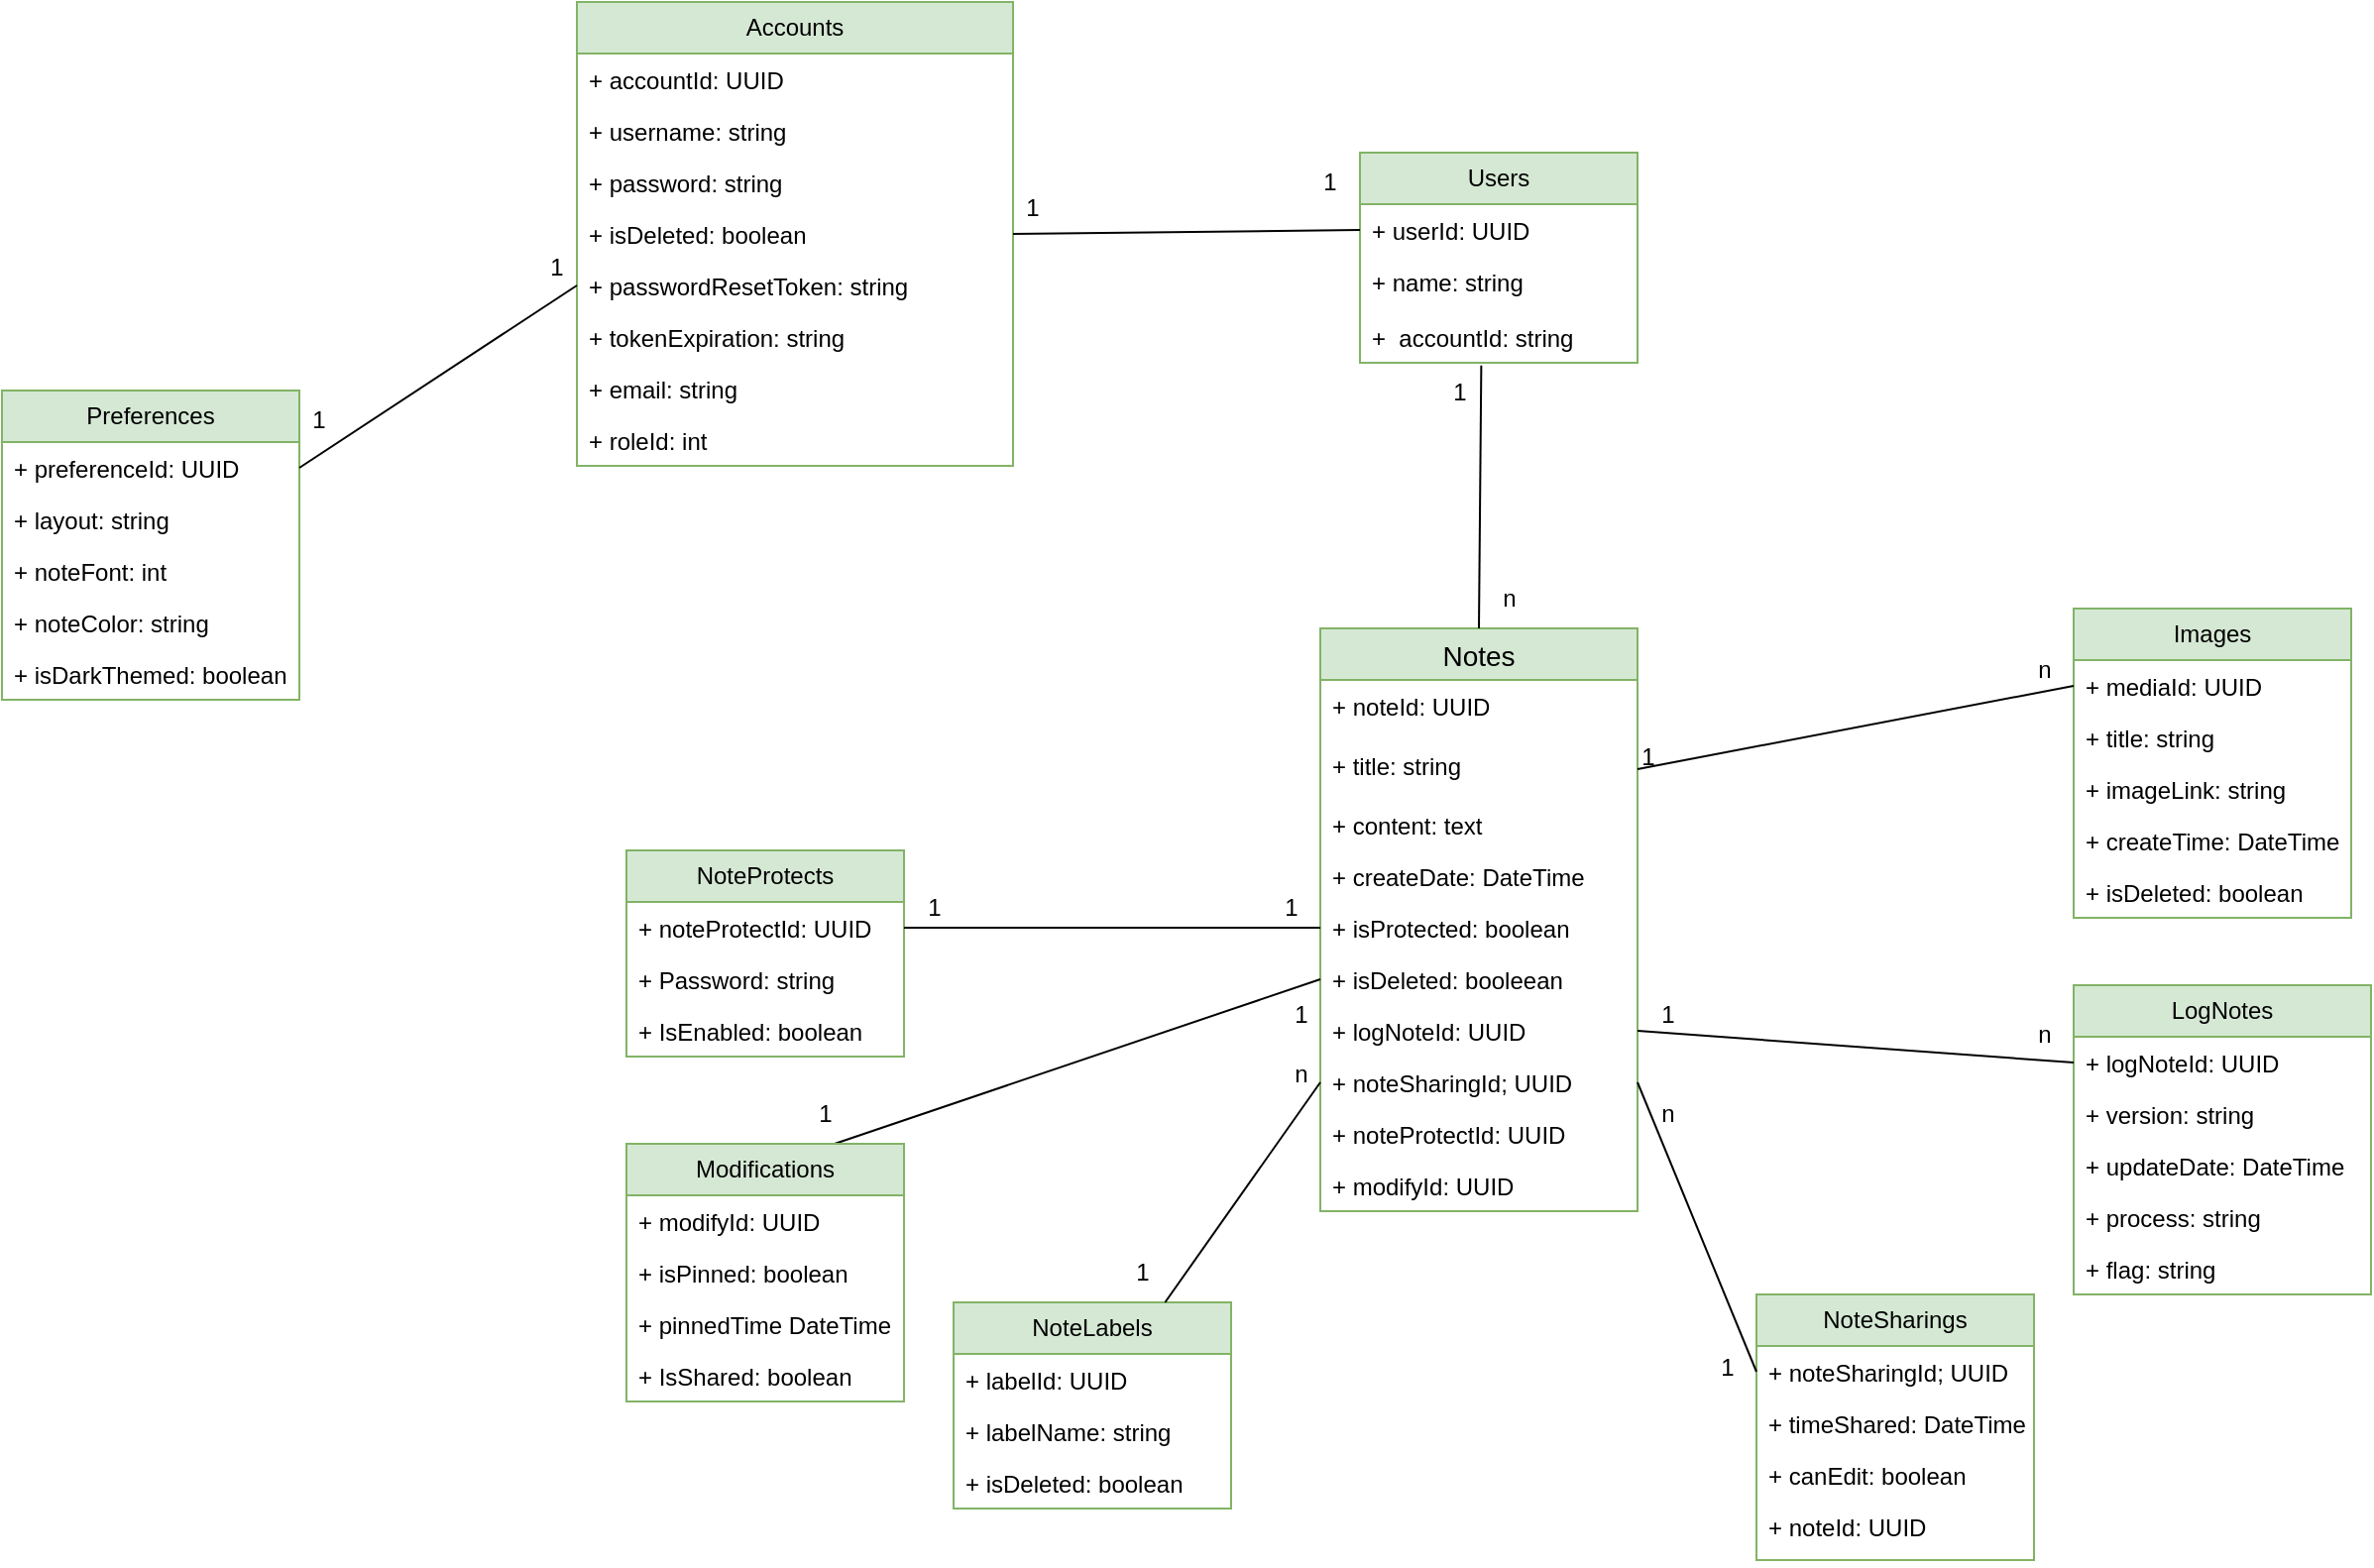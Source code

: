 <mxfile version="24.2.5" type="device">
  <diagram name="Page-1" id="MSRwAkBKYeh00GhKI8-4">
    <mxGraphModel dx="1782" dy="548" grid="1" gridSize="10" guides="1" tooltips="1" connect="1" arrows="1" fold="1" page="1" pageScale="1" pageWidth="850" pageHeight="1100" math="0" shadow="0">
      <root>
        <mxCell id="0" />
        <mxCell id="1" parent="0" />
        <mxCell id="MeURJkYnU37bW4RMHtk5-14" value="Users" style="swimlane;fontStyle=0;childLayout=stackLayout;horizontal=1;startSize=26;fillColor=#d5e8d4;horizontalStack=0;resizeParent=1;resizeParentMax=0;resizeLast=0;collapsible=1;marginBottom=0;whiteSpace=wrap;html=1;strokeColor=#82b366;" parent="1" vertex="1">
          <mxGeometry x="425" y="610" width="140" height="106" as="geometry" />
        </mxCell>
        <mxCell id="MeURJkYnU37bW4RMHtk5-15" value="+ userId:&amp;nbsp;UUID" style="text;strokeColor=none;fillColor=none;align=left;verticalAlign=top;spacingLeft=4;spacingRight=4;overflow=hidden;rotatable=0;points=[[0,0.5],[1,0.5]];portConstraint=eastwest;whiteSpace=wrap;html=1;" parent="MeURJkYnU37bW4RMHtk5-14" vertex="1">
          <mxGeometry y="26" width="140" height="26" as="geometry" />
        </mxCell>
        <mxCell id="MeURJkYnU37bW4RMHtk5-16" value="+ name: string" style="text;strokeColor=none;fillColor=none;align=left;verticalAlign=top;spacingLeft=4;spacingRight=4;overflow=hidden;rotatable=0;points=[[0,0.5],[1,0.5]];portConstraint=eastwest;whiteSpace=wrap;html=1;" parent="MeURJkYnU37bW4RMHtk5-14" vertex="1">
          <mxGeometry y="52" width="140" height="28" as="geometry" />
        </mxCell>
        <mxCell id="MeURJkYnU37bW4RMHtk5-18" value="+&amp;nbsp; accountId: string" style="text;strokeColor=none;fillColor=none;align=left;verticalAlign=top;spacingLeft=4;spacingRight=4;overflow=hidden;rotatable=0;points=[[0,0.5],[1,0.5]];portConstraint=eastwest;whiteSpace=wrap;html=1;" parent="MeURJkYnU37bW4RMHtk5-14" vertex="1">
          <mxGeometry y="80" width="140" height="26" as="geometry" />
        </mxCell>
        <mxCell id="MeURJkYnU37bW4RMHtk5-23" value="&lt;div&gt;&lt;span style=&quot;background-color: initial;&quot;&gt;Accounts&lt;/span&gt;&lt;/div&gt;" style="swimlane;fontStyle=0;childLayout=stackLayout;horizontal=1;startSize=26;fillColor=#d5e8d4;horizontalStack=0;resizeParent=1;resizeParentMax=0;resizeLast=0;collapsible=1;marginBottom=0;whiteSpace=wrap;html=1;strokeColor=#82b366;" parent="1" vertex="1">
          <mxGeometry x="30" y="534" width="220" height="234" as="geometry" />
        </mxCell>
        <mxCell id="MeURJkYnU37bW4RMHtk5-24" value="+ accountId:&amp;nbsp;UUID&amp;nbsp;" style="text;strokeColor=none;fillColor=none;align=left;verticalAlign=top;spacingLeft=4;spacingRight=4;overflow=hidden;rotatable=0;points=[[0,0.5],[1,0.5]];portConstraint=eastwest;whiteSpace=wrap;html=1;" parent="MeURJkYnU37bW4RMHtk5-23" vertex="1">
          <mxGeometry y="26" width="220" height="26" as="geometry" />
        </mxCell>
        <mxCell id="MeURJkYnU37bW4RMHtk5-25" value="+ username: string" style="text;strokeColor=none;fillColor=none;align=left;verticalAlign=top;spacingLeft=4;spacingRight=4;overflow=hidden;rotatable=0;points=[[0,0.5],[1,0.5]];portConstraint=eastwest;whiteSpace=wrap;html=1;" parent="MeURJkYnU37bW4RMHtk5-23" vertex="1">
          <mxGeometry y="52" width="220" height="26" as="geometry" />
        </mxCell>
        <mxCell id="MeURJkYnU37bW4RMHtk5-26" value="+ password: string" style="text;strokeColor=none;fillColor=none;align=left;verticalAlign=top;spacingLeft=4;spacingRight=4;overflow=hidden;rotatable=0;points=[[0,0.5],[1,0.5]];portConstraint=eastwest;whiteSpace=wrap;html=1;" parent="MeURJkYnU37bW4RMHtk5-23" vertex="1">
          <mxGeometry y="78" width="220" height="26" as="geometry" />
        </mxCell>
        <mxCell id="MeURJkYnU37bW4RMHtk5-27" value="+ isDeleted: boolean" style="text;strokeColor=none;fillColor=none;align=left;verticalAlign=top;spacingLeft=4;spacingRight=4;overflow=hidden;rotatable=0;points=[[0,0.5],[1,0.5]];portConstraint=eastwest;whiteSpace=wrap;html=1;" parent="MeURJkYnU37bW4RMHtk5-23" vertex="1">
          <mxGeometry y="104" width="220" height="26" as="geometry" />
        </mxCell>
        <mxCell id="MeURJkYnU37bW4RMHtk5-28" value="+ passwordResetToken: string" style="text;strokeColor=none;fillColor=none;align=left;verticalAlign=top;spacingLeft=4;spacingRight=4;overflow=hidden;rotatable=0;points=[[0,0.5],[1,0.5]];portConstraint=eastwest;whiteSpace=wrap;html=1;" parent="MeURJkYnU37bW4RMHtk5-23" vertex="1">
          <mxGeometry y="130" width="220" height="26" as="geometry" />
        </mxCell>
        <mxCell id="MeURJkYnU37bW4RMHtk5-29" value="+ tokenExpiration: string" style="text;strokeColor=none;fillColor=none;align=left;verticalAlign=top;spacingLeft=4;spacingRight=4;overflow=hidden;rotatable=0;points=[[0,0.5],[1,0.5]];portConstraint=eastwest;whiteSpace=wrap;html=1;" parent="MeURJkYnU37bW4RMHtk5-23" vertex="1">
          <mxGeometry y="156" width="220" height="26" as="geometry" />
        </mxCell>
        <mxCell id="MeURJkYnU37bW4RMHtk5-137" value="+ email: string" style="text;strokeColor=none;fillColor=none;align=left;verticalAlign=top;spacingLeft=4;spacingRight=4;overflow=hidden;rotatable=0;points=[[0,0.5],[1,0.5]];portConstraint=eastwest;whiteSpace=wrap;html=1;" parent="MeURJkYnU37bW4RMHtk5-23" vertex="1">
          <mxGeometry y="182" width="220" height="26" as="geometry" />
        </mxCell>
        <mxCell id="MeURJkYnU37bW4RMHtk5-30" value="+ roleId: int" style="text;strokeColor=none;fillColor=none;align=left;verticalAlign=top;spacingLeft=4;spacingRight=4;overflow=hidden;rotatable=0;points=[[0,0.5],[1,0.5]];portConstraint=eastwest;whiteSpace=wrap;html=1;" parent="MeURJkYnU37bW4RMHtk5-23" vertex="1">
          <mxGeometry y="208" width="220" height="26" as="geometry" />
        </mxCell>
        <mxCell id="MeURJkYnU37bW4RMHtk5-35" style="rounded=0;orthogonalLoop=1;jettySize=auto;html=1;exitX=0;exitY=0.5;exitDx=0;exitDy=0;entryX=1;entryY=0.5;entryDx=0;entryDy=0;endArrow=none;endFill=0;" parent="1" source="MeURJkYnU37bW4RMHtk5-15" target="MeURJkYnU37bW4RMHtk5-27" edge="1">
          <mxGeometry relative="1" as="geometry" />
        </mxCell>
        <mxCell id="MeURJkYnU37bW4RMHtk5-38" value="1" style="text;html=1;align=center;verticalAlign=middle;whiteSpace=wrap;rounded=0;" parent="1" vertex="1">
          <mxGeometry x="230" y="623" width="60" height="30" as="geometry" />
        </mxCell>
        <mxCell id="MeURJkYnU37bW4RMHtk5-39" value="1" style="text;html=1;align=center;verticalAlign=middle;whiteSpace=wrap;rounded=0;" parent="1" vertex="1">
          <mxGeometry x="380" y="610" width="60" height="30" as="geometry" />
        </mxCell>
        <mxCell id="MeURJkYnU37bW4RMHtk5-41" value="Notes" style="swimlane;fontStyle=0;childLayout=stackLayout;horizontal=1;startSize=26;horizontalStack=0;resizeParent=1;resizeParentMax=0;resizeLast=0;collapsible=1;marginBottom=0;align=center;fontSize=14;fillColor=#d5e8d4;strokeColor=#82b366;" parent="1" vertex="1">
          <mxGeometry x="405" y="850" width="160" height="294" as="geometry" />
        </mxCell>
        <mxCell id="MeURJkYnU37bW4RMHtk5-42" value="+ noteId: UUID&amp;nbsp;" style="text;strokeColor=none;fillColor=none;spacingLeft=4;spacingRight=4;overflow=hidden;rotatable=0;points=[[0,0.5],[1,0.5]];portConstraint=eastwest;fontSize=12;whiteSpace=wrap;html=1;" parent="MeURJkYnU37bW4RMHtk5-41" vertex="1">
          <mxGeometry y="26" width="160" height="30" as="geometry" />
        </mxCell>
        <mxCell id="MeURJkYnU37bW4RMHtk5-43" value="+ title: string" style="text;strokeColor=none;fillColor=none;spacingLeft=4;spacingRight=4;overflow=hidden;rotatable=0;points=[[0,0.5],[1,0.5]];portConstraint=eastwest;fontSize=12;whiteSpace=wrap;html=1;" parent="MeURJkYnU37bW4RMHtk5-41" vertex="1">
          <mxGeometry y="56" width="160" height="30" as="geometry" />
        </mxCell>
        <mxCell id="MeURJkYnU37bW4RMHtk5-45" value="+ content: text" style="text;strokeColor=none;fillColor=none;align=left;verticalAlign=top;spacingLeft=4;spacingRight=4;overflow=hidden;rotatable=0;points=[[0,0.5],[1,0.5]];portConstraint=eastwest;whiteSpace=wrap;html=1;" parent="MeURJkYnU37bW4RMHtk5-41" vertex="1">
          <mxGeometry y="86" width="160" height="26" as="geometry" />
        </mxCell>
        <mxCell id="MeURJkYnU37bW4RMHtk5-47" value="+ createDate: DateTime" style="text;strokeColor=none;fillColor=none;align=left;verticalAlign=top;spacingLeft=4;spacingRight=4;overflow=hidden;rotatable=0;points=[[0,0.5],[1,0.5]];portConstraint=eastwest;whiteSpace=wrap;html=1;" parent="MeURJkYnU37bW4RMHtk5-41" vertex="1">
          <mxGeometry y="112" width="160" height="26" as="geometry" />
        </mxCell>
        <mxCell id="MeURJkYnU37bW4RMHtk5-74" value="+ isProtected: boolean" style="text;strokeColor=none;fillColor=none;align=left;verticalAlign=top;spacingLeft=4;spacingRight=4;overflow=hidden;rotatable=0;points=[[0,0.5],[1,0.5]];portConstraint=eastwest;whiteSpace=wrap;html=1;" parent="MeURJkYnU37bW4RMHtk5-41" vertex="1">
          <mxGeometry y="138" width="160" height="26" as="geometry" />
        </mxCell>
        <mxCell id="MeURJkYnU37bW4RMHtk5-82" value="+ isDeleted: booleean" style="text;strokeColor=none;fillColor=none;align=left;verticalAlign=top;spacingLeft=4;spacingRight=4;overflow=hidden;rotatable=0;points=[[0,0.5],[1,0.5]];portConstraint=eastwest;whiteSpace=wrap;html=1;" parent="MeURJkYnU37bW4RMHtk5-41" vertex="1">
          <mxGeometry y="164" width="160" height="26" as="geometry" />
        </mxCell>
        <mxCell id="MeURJkYnU37bW4RMHtk5-100" value="+ logNoteId: UUID" style="text;strokeColor=none;fillColor=none;align=left;verticalAlign=top;spacingLeft=4;spacingRight=4;overflow=hidden;rotatable=0;points=[[0,0.5],[1,0.5]];portConstraint=eastwest;whiteSpace=wrap;html=1;" parent="MeURJkYnU37bW4RMHtk5-41" vertex="1">
          <mxGeometry y="190" width="160" height="26" as="geometry" />
        </mxCell>
        <mxCell id="MeURJkYnU37bW4RMHtk5-101" value="+ noteSharingId; UUID" style="text;strokeColor=none;fillColor=none;align=left;verticalAlign=top;spacingLeft=4;spacingRight=4;overflow=hidden;rotatable=0;points=[[0,0.5],[1,0.5]];portConstraint=eastwest;whiteSpace=wrap;html=1;" parent="MeURJkYnU37bW4RMHtk5-41" vertex="1">
          <mxGeometry y="216" width="160" height="26" as="geometry" />
        </mxCell>
        <mxCell id="MeURJkYnU37bW4RMHtk5-102" value="+ noteProtectId: UUID" style="text;strokeColor=none;fillColor=none;align=left;verticalAlign=top;spacingLeft=4;spacingRight=4;overflow=hidden;rotatable=0;points=[[0,0.5],[1,0.5]];portConstraint=eastwest;whiteSpace=wrap;html=1;" parent="MeURJkYnU37bW4RMHtk5-41" vertex="1">
          <mxGeometry y="242" width="160" height="26" as="geometry" />
        </mxCell>
        <mxCell id="MeURJkYnU37bW4RMHtk5-103" value="+ modifyId: UUID" style="text;strokeColor=none;fillColor=none;align=left;verticalAlign=top;spacingLeft=4;spacingRight=4;overflow=hidden;rotatable=0;points=[[0,0.5],[1,0.5]];portConstraint=eastwest;whiteSpace=wrap;html=1;" parent="MeURJkYnU37bW4RMHtk5-41" vertex="1">
          <mxGeometry y="268" width="160" height="26" as="geometry" />
        </mxCell>
        <mxCell id="MeURJkYnU37bW4RMHtk5-50" value="Images" style="swimlane;fontStyle=0;childLayout=stackLayout;horizontal=1;startSize=26;fillColor=#d5e8d4;horizontalStack=0;resizeParent=1;resizeParentMax=0;resizeLast=0;collapsible=1;marginBottom=0;whiteSpace=wrap;html=1;strokeColor=#82b366;" parent="1" vertex="1">
          <mxGeometry x="785" y="840" width="140" height="156" as="geometry" />
        </mxCell>
        <mxCell id="MeURJkYnU37bW4RMHtk5-51" value="+ mediaId:&amp;nbsp;UUID&amp;nbsp;" style="text;strokeColor=none;fillColor=none;align=left;verticalAlign=top;spacingLeft=4;spacingRight=4;overflow=hidden;rotatable=0;points=[[0,0.5],[1,0.5]];portConstraint=eastwest;whiteSpace=wrap;html=1;" parent="MeURJkYnU37bW4RMHtk5-50" vertex="1">
          <mxGeometry y="26" width="140" height="26" as="geometry" />
        </mxCell>
        <mxCell id="MeURJkYnU37bW4RMHtk5-52" value="+ title: string" style="text;strokeColor=none;fillColor=none;align=left;verticalAlign=top;spacingLeft=4;spacingRight=4;overflow=hidden;rotatable=0;points=[[0,0.5],[1,0.5]];portConstraint=eastwest;whiteSpace=wrap;html=1;" parent="MeURJkYnU37bW4RMHtk5-50" vertex="1">
          <mxGeometry y="52" width="140" height="26" as="geometry" />
        </mxCell>
        <mxCell id="MeURJkYnU37bW4RMHtk5-65" value="+ imageLink: string" style="text;strokeColor=none;fillColor=none;align=left;verticalAlign=top;spacingLeft=4;spacingRight=4;overflow=hidden;rotatable=0;points=[[0,0.5],[1,0.5]];portConstraint=eastwest;whiteSpace=wrap;html=1;" parent="MeURJkYnU37bW4RMHtk5-50" vertex="1">
          <mxGeometry y="78" width="140" height="26" as="geometry" />
        </mxCell>
        <mxCell id="MeURJkYnU37bW4RMHtk5-54" value="+ createTime: DateTime" style="text;strokeColor=none;fillColor=none;align=left;verticalAlign=top;spacingLeft=4;spacingRight=4;overflow=hidden;rotatable=0;points=[[0,0.5],[1,0.5]];portConstraint=eastwest;whiteSpace=wrap;html=1;" parent="MeURJkYnU37bW4RMHtk5-50" vertex="1">
          <mxGeometry y="104" width="140" height="26" as="geometry" />
        </mxCell>
        <mxCell id="MeURJkYnU37bW4RMHtk5-68" value="+ isDeleted: boolean" style="text;strokeColor=none;fillColor=none;align=left;verticalAlign=top;spacingLeft=4;spacingRight=4;overflow=hidden;rotatable=0;points=[[0,0.5],[1,0.5]];portConstraint=eastwest;whiteSpace=wrap;html=1;" parent="MeURJkYnU37bW4RMHtk5-50" vertex="1">
          <mxGeometry y="130" width="140" height="26" as="geometry" />
        </mxCell>
        <mxCell id="MeURJkYnU37bW4RMHtk5-55" style="rounded=0;orthogonalLoop=1;jettySize=auto;html=1;exitX=1;exitY=0.5;exitDx=0;exitDy=0;entryX=0;entryY=0.5;entryDx=0;entryDy=0;endArrow=none;endFill=0;" parent="1" source="MeURJkYnU37bW4RMHtk5-43" target="MeURJkYnU37bW4RMHtk5-51" edge="1">
          <mxGeometry relative="1" as="geometry" />
        </mxCell>
        <mxCell id="MeURJkYnU37bW4RMHtk5-56" style="rounded=0;orthogonalLoop=1;jettySize=auto;html=1;exitX=0.437;exitY=1.053;exitDx=0;exitDy=0;entryX=0.5;entryY=0;entryDx=0;entryDy=0;endArrow=none;endFill=0;exitPerimeter=0;" parent="1" source="MeURJkYnU37bW4RMHtk5-18" target="MeURJkYnU37bW4RMHtk5-41" edge="1">
          <mxGeometry relative="1" as="geometry" />
        </mxCell>
        <mxCell id="MeURJkYnU37bW4RMHtk5-69" value="LogNotes" style="swimlane;fontStyle=0;childLayout=stackLayout;horizontal=1;startSize=26;fillColor=#d5e8d4;horizontalStack=0;resizeParent=1;resizeParentMax=0;resizeLast=0;collapsible=1;marginBottom=0;whiteSpace=wrap;html=1;strokeColor=#82b366;" parent="1" vertex="1">
          <mxGeometry x="785" y="1030" width="150" height="156" as="geometry" />
        </mxCell>
        <mxCell id="MeURJkYnU37bW4RMHtk5-70" value="+ logNoteId: UUID" style="text;strokeColor=none;fillColor=none;align=left;verticalAlign=top;spacingLeft=4;spacingRight=4;overflow=hidden;rotatable=0;points=[[0,0.5],[1,0.5]];portConstraint=eastwest;whiteSpace=wrap;html=1;" parent="MeURJkYnU37bW4RMHtk5-69" vertex="1">
          <mxGeometry y="26" width="150" height="26" as="geometry" />
        </mxCell>
        <mxCell id="MeURJkYnU37bW4RMHtk5-71" value="+ version: string" style="text;strokeColor=none;fillColor=none;align=left;verticalAlign=top;spacingLeft=4;spacingRight=4;overflow=hidden;rotatable=0;points=[[0,0.5],[1,0.5]];portConstraint=eastwest;whiteSpace=wrap;html=1;" parent="MeURJkYnU37bW4RMHtk5-69" vertex="1">
          <mxGeometry y="52" width="150" height="26" as="geometry" />
        </mxCell>
        <mxCell id="MeURJkYnU37bW4RMHtk5-46" value="+ updateDate: DateTime" style="text;strokeColor=none;fillColor=none;align=left;verticalAlign=top;spacingLeft=4;spacingRight=4;overflow=hidden;rotatable=0;points=[[0,0.5],[1,0.5]];portConstraint=eastwest;whiteSpace=wrap;html=1;" parent="MeURJkYnU37bW4RMHtk5-69" vertex="1">
          <mxGeometry y="78" width="150" height="26" as="geometry" />
        </mxCell>
        <mxCell id="MeURJkYnU37bW4RMHtk5-49" value="+ process: string" style="text;strokeColor=none;fillColor=none;align=left;verticalAlign=top;spacingLeft=4;spacingRight=4;overflow=hidden;rotatable=0;points=[[0,0.5],[1,0.5]];portConstraint=eastwest;whiteSpace=wrap;html=1;" parent="MeURJkYnU37bW4RMHtk5-69" vertex="1">
          <mxGeometry y="104" width="150" height="26" as="geometry" />
        </mxCell>
        <mxCell id="MeURJkYnU37bW4RMHtk5-72" value="+ flag: string" style="text;strokeColor=none;fillColor=none;align=left;verticalAlign=top;spacingLeft=4;spacingRight=4;overflow=hidden;rotatable=0;points=[[0,0.5],[1,0.5]];portConstraint=eastwest;whiteSpace=wrap;html=1;" parent="MeURJkYnU37bW4RMHtk5-69" vertex="1">
          <mxGeometry y="130" width="150" height="26" as="geometry" />
        </mxCell>
        <mxCell id="MeURJkYnU37bW4RMHtk5-78" value="NoteProtects" style="swimlane;fontStyle=0;childLayout=stackLayout;horizontal=1;startSize=26;fillColor=#d5e8d4;horizontalStack=0;resizeParent=1;resizeParentMax=0;resizeLast=0;collapsible=1;marginBottom=0;whiteSpace=wrap;html=1;strokeColor=#82b366;" parent="1" vertex="1">
          <mxGeometry x="55" y="962" width="140" height="104" as="geometry" />
        </mxCell>
        <mxCell id="MeURJkYnU37bW4RMHtk5-79" value="+ noteProtectId: UUID" style="text;strokeColor=none;fillColor=none;align=left;verticalAlign=top;spacingLeft=4;spacingRight=4;overflow=hidden;rotatable=0;points=[[0,0.5],[1,0.5]];portConstraint=eastwest;whiteSpace=wrap;html=1;" parent="MeURJkYnU37bW4RMHtk5-78" vertex="1">
          <mxGeometry y="26" width="140" height="26" as="geometry" />
        </mxCell>
        <mxCell id="MeURJkYnU37bW4RMHtk5-80" value="+ Password: string" style="text;strokeColor=none;fillColor=none;align=left;verticalAlign=top;spacingLeft=4;spacingRight=4;overflow=hidden;rotatable=0;points=[[0,0.5],[1,0.5]];portConstraint=eastwest;whiteSpace=wrap;html=1;" parent="MeURJkYnU37bW4RMHtk5-78" vertex="1">
          <mxGeometry y="52" width="140" height="26" as="geometry" />
        </mxCell>
        <mxCell id="MeURJkYnU37bW4RMHtk5-81" value="+ IsEnabled: boolean" style="text;strokeColor=none;fillColor=none;align=left;verticalAlign=top;spacingLeft=4;spacingRight=4;overflow=hidden;rotatable=0;points=[[0,0.5],[1,0.5]];portConstraint=eastwest;whiteSpace=wrap;html=1;" parent="MeURJkYnU37bW4RMHtk5-78" vertex="1">
          <mxGeometry y="78" width="140" height="26" as="geometry" />
        </mxCell>
        <mxCell id="MeURJkYnU37bW4RMHtk5-106" style="rounded=0;orthogonalLoop=1;jettySize=auto;html=1;exitX=0.75;exitY=0;exitDx=0;exitDy=0;entryX=0;entryY=0.5;entryDx=0;entryDy=0;endArrow=none;endFill=0;" parent="1" source="MeURJkYnU37bW4RMHtk5-83" target="MeURJkYnU37bW4RMHtk5-82" edge="1">
          <mxGeometry relative="1" as="geometry" />
        </mxCell>
        <mxCell id="MeURJkYnU37bW4RMHtk5-83" value="Modifications" style="swimlane;fontStyle=0;childLayout=stackLayout;horizontal=1;startSize=26;fillColor=#d5e8d4;horizontalStack=0;resizeParent=1;resizeParentMax=0;resizeLast=0;collapsible=1;marginBottom=0;whiteSpace=wrap;html=1;strokeColor=#82b366;" parent="1" vertex="1">
          <mxGeometry x="55" y="1110" width="140" height="130" as="geometry" />
        </mxCell>
        <mxCell id="MeURJkYnU37bW4RMHtk5-84" value="+ modifyId: UUID" style="text;strokeColor=none;fillColor=none;align=left;verticalAlign=top;spacingLeft=4;spacingRight=4;overflow=hidden;rotatable=0;points=[[0,0.5],[1,0.5]];portConstraint=eastwest;whiteSpace=wrap;html=1;" parent="MeURJkYnU37bW4RMHtk5-83" vertex="1">
          <mxGeometry y="26" width="140" height="26" as="geometry" />
        </mxCell>
        <mxCell id="MeURJkYnU37bW4RMHtk5-59" value="+ isPinned: boolean" style="text;strokeColor=none;fillColor=none;align=left;verticalAlign=top;spacingLeft=4;spacingRight=4;overflow=hidden;rotatable=0;points=[[0,0.5],[1,0.5]];portConstraint=eastwest;whiteSpace=wrap;html=1;" parent="MeURJkYnU37bW4RMHtk5-83" vertex="1">
          <mxGeometry y="52" width="140" height="26" as="geometry" />
        </mxCell>
        <mxCell id="noNu4yDiQxZhH13cv52v-2" value="+ pinnedTime DateTime" style="text;strokeColor=none;fillColor=none;align=left;verticalAlign=top;spacingLeft=4;spacingRight=4;overflow=hidden;rotatable=0;points=[[0,0.5],[1,0.5]];portConstraint=eastwest;whiteSpace=wrap;html=1;" parent="MeURJkYnU37bW4RMHtk5-83" vertex="1">
          <mxGeometry y="78" width="140" height="26" as="geometry" />
        </mxCell>
        <mxCell id="MeURJkYnU37bW4RMHtk5-94" value="+ IsShared: boolean" style="text;strokeColor=none;fillColor=none;align=left;verticalAlign=top;spacingLeft=4;spacingRight=4;overflow=hidden;rotatable=0;points=[[0,0.5],[1,0.5]];portConstraint=eastwest;whiteSpace=wrap;html=1;" parent="MeURJkYnU37bW4RMHtk5-83" vertex="1">
          <mxGeometry y="104" width="140" height="26" as="geometry" />
        </mxCell>
        <mxCell id="MeURJkYnU37bW4RMHtk5-88" value="NoteSharings" style="swimlane;fontStyle=0;childLayout=stackLayout;horizontal=1;startSize=26;fillColor=#d5e8d4;horizontalStack=0;resizeParent=1;resizeParentMax=0;resizeLast=0;collapsible=1;marginBottom=0;whiteSpace=wrap;html=1;strokeColor=#82b366;" parent="1" vertex="1">
          <mxGeometry x="625" y="1186" width="140" height="134" as="geometry" />
        </mxCell>
        <mxCell id="MeURJkYnU37bW4RMHtk5-89" value="+ noteSharingId; UUID" style="text;strokeColor=none;fillColor=none;align=left;verticalAlign=top;spacingLeft=4;spacingRight=4;overflow=hidden;rotatable=0;points=[[0,0.5],[1,0.5]];portConstraint=eastwest;whiteSpace=wrap;html=1;" parent="MeURJkYnU37bW4RMHtk5-88" vertex="1">
          <mxGeometry y="26" width="140" height="26" as="geometry" />
        </mxCell>
        <mxCell id="MeURJkYnU37bW4RMHtk5-93" value="+ timeShared: DateTime" style="text;strokeColor=none;fillColor=none;align=left;verticalAlign=top;spacingLeft=4;spacingRight=4;overflow=hidden;rotatable=0;points=[[0,0.5],[1,0.5]];portConstraint=eastwest;whiteSpace=wrap;html=1;" parent="MeURJkYnU37bW4RMHtk5-88" vertex="1">
          <mxGeometry y="52" width="140" height="26" as="geometry" />
        </mxCell>
        <mxCell id="MeURJkYnU37bW4RMHtk5-90" value="+ canEdit: boolean" style="text;strokeColor=none;fillColor=none;align=left;verticalAlign=top;spacingLeft=4;spacingRight=4;overflow=hidden;rotatable=0;points=[[0,0.5],[1,0.5]];portConstraint=eastwest;whiteSpace=wrap;html=1;" parent="MeURJkYnU37bW4RMHtk5-88" vertex="1">
          <mxGeometry y="78" width="140" height="26" as="geometry" />
        </mxCell>
        <mxCell id="noNu4yDiQxZhH13cv52v-3" value="+ noteId: UUID&amp;nbsp;" style="text;strokeColor=none;fillColor=none;spacingLeft=4;spacingRight=4;overflow=hidden;rotatable=0;points=[[0,0.5],[1,0.5]];portConstraint=eastwest;fontSize=12;whiteSpace=wrap;html=1;" parent="MeURJkYnU37bW4RMHtk5-88" vertex="1">
          <mxGeometry y="104" width="140" height="30" as="geometry" />
        </mxCell>
        <mxCell id="MeURJkYnU37bW4RMHtk5-95" value="Preferences" style="swimlane;fontStyle=0;childLayout=stackLayout;horizontal=1;startSize=26;fillColor=#d5e8d4;horizontalStack=0;resizeParent=1;resizeParentMax=0;resizeLast=0;collapsible=1;marginBottom=0;whiteSpace=wrap;html=1;strokeColor=#82b366;" parent="1" vertex="1">
          <mxGeometry x="-260" y="730" width="150" height="156" as="geometry" />
        </mxCell>
        <mxCell id="MeURJkYnU37bW4RMHtk5-96" value="+ preferenceId: UUID" style="text;strokeColor=none;fillColor=none;align=left;verticalAlign=top;spacingLeft=4;spacingRight=4;overflow=hidden;rotatable=0;points=[[0,0.5],[1,0.5]];portConstraint=eastwest;whiteSpace=wrap;html=1;" parent="MeURJkYnU37bW4RMHtk5-95" vertex="1">
          <mxGeometry y="26" width="150" height="26" as="geometry" />
        </mxCell>
        <mxCell id="MeURJkYnU37bW4RMHtk5-139" value="+ layout: string" style="text;strokeColor=none;fillColor=none;align=left;verticalAlign=top;spacingLeft=4;spacingRight=4;overflow=hidden;rotatable=0;points=[[0,0.5],[1,0.5]];portConstraint=eastwest;whiteSpace=wrap;html=1;" parent="MeURJkYnU37bW4RMHtk5-95" vertex="1">
          <mxGeometry y="52" width="150" height="26" as="geometry" />
        </mxCell>
        <mxCell id="MeURJkYnU37bW4RMHtk5-97" value="+ noteFont: int" style="text;strokeColor=none;fillColor=none;align=left;verticalAlign=top;spacingLeft=4;spacingRight=4;overflow=hidden;rotatable=0;points=[[0,0.5],[1,0.5]];portConstraint=eastwest;whiteSpace=wrap;html=1;" parent="MeURJkYnU37bW4RMHtk5-95" vertex="1">
          <mxGeometry y="78" width="150" height="26" as="geometry" />
        </mxCell>
        <mxCell id="MeURJkYnU37bW4RMHtk5-98" value="+ noteColor: string" style="text;strokeColor=none;fillColor=none;align=left;verticalAlign=top;spacingLeft=4;spacingRight=4;overflow=hidden;rotatable=0;points=[[0,0.5],[1,0.5]];portConstraint=eastwest;whiteSpace=wrap;html=1;" parent="MeURJkYnU37bW4RMHtk5-95" vertex="1">
          <mxGeometry y="104" width="150" height="26" as="geometry" />
        </mxCell>
        <mxCell id="MeURJkYnU37bW4RMHtk5-105" value="+ isDarkThemed: boolean" style="text;strokeColor=none;fillColor=none;align=left;verticalAlign=top;spacingLeft=4;spacingRight=4;overflow=hidden;rotatable=0;points=[[0,0.5],[1,0.5]];portConstraint=eastwest;whiteSpace=wrap;html=1;" parent="MeURJkYnU37bW4RMHtk5-95" vertex="1">
          <mxGeometry y="130" width="150" height="26" as="geometry" />
        </mxCell>
        <mxCell id="MeURJkYnU37bW4RMHtk5-104" style="rounded=0;orthogonalLoop=1;jettySize=auto;html=1;exitX=1;exitY=0.5;exitDx=0;exitDy=0;entryX=0;entryY=0.5;entryDx=0;entryDy=0;endArrow=none;endFill=0;" parent="1" source="MeURJkYnU37bW4RMHtk5-96" target="MeURJkYnU37bW4RMHtk5-28" edge="1">
          <mxGeometry relative="1" as="geometry" />
        </mxCell>
        <mxCell id="MeURJkYnU37bW4RMHtk5-107" value="1" style="text;html=1;align=center;verticalAlign=middle;resizable=0;points=[];autosize=1;strokeColor=none;fillColor=none;" parent="1" vertex="1">
          <mxGeometry x="565" y="1030" width="30" height="30" as="geometry" />
        </mxCell>
        <mxCell id="MeURJkYnU37bW4RMHtk5-108" value="n" style="text;html=1;align=center;verticalAlign=middle;resizable=0;points=[];autosize=1;strokeColor=none;fillColor=none;" parent="1" vertex="1">
          <mxGeometry x="755" y="1040" width="30" height="30" as="geometry" />
        </mxCell>
        <mxCell id="MeURJkYnU37bW4RMHtk5-111" style="rounded=0;orthogonalLoop=1;jettySize=auto;html=1;exitX=1;exitY=0.5;exitDx=0;exitDy=0;entryX=0;entryY=0.5;entryDx=0;entryDy=0;endArrow=none;endFill=0;" parent="1" source="MeURJkYnU37bW4RMHtk5-79" target="MeURJkYnU37bW4RMHtk5-74" edge="1">
          <mxGeometry relative="1" as="geometry" />
        </mxCell>
        <mxCell id="MeURJkYnU37bW4RMHtk5-112" value="1" style="text;html=1;align=center;verticalAlign=middle;resizable=0;points=[];autosize=1;strokeColor=none;fillColor=none;" parent="1" vertex="1">
          <mxGeometry x="195" y="976" width="30" height="30" as="geometry" />
        </mxCell>
        <mxCell id="MeURJkYnU37bW4RMHtk5-113" style="rounded=0;orthogonalLoop=1;jettySize=auto;html=1;exitX=1;exitY=0.5;exitDx=0;exitDy=0;entryX=0;entryY=0.5;entryDx=0;entryDy=0;endArrow=none;endFill=0;" parent="1" source="MeURJkYnU37bW4RMHtk5-100" target="MeURJkYnU37bW4RMHtk5-70" edge="1">
          <mxGeometry relative="1" as="geometry">
            <mxPoint x="575" y="931" as="sourcePoint" />
            <mxPoint x="795" y="889" as="targetPoint" />
          </mxGeometry>
        </mxCell>
        <mxCell id="MeURJkYnU37bW4RMHtk5-114" style="rounded=0;orthogonalLoop=1;jettySize=auto;html=1;exitX=0;exitY=0.5;exitDx=0;exitDy=0;entryX=1;entryY=0.5;entryDx=0;entryDy=0;endArrow=none;endFill=0;" parent="1" source="MeURJkYnU37bW4RMHtk5-89" target="MeURJkYnU37bW4RMHtk5-101" edge="1">
          <mxGeometry relative="1" as="geometry" />
        </mxCell>
        <mxCell id="MeURJkYnU37bW4RMHtk5-115" value="1" style="text;html=1;align=center;verticalAlign=middle;resizable=0;points=[];autosize=1;strokeColor=none;fillColor=none;" parent="1" vertex="1">
          <mxGeometry x="555" y="900" width="30" height="30" as="geometry" />
        </mxCell>
        <mxCell id="MeURJkYnU37bW4RMHtk5-116" value="n" style="text;html=1;align=center;verticalAlign=middle;resizable=0;points=[];autosize=1;strokeColor=none;fillColor=none;" parent="1" vertex="1">
          <mxGeometry x="755" y="856" width="30" height="30" as="geometry" />
        </mxCell>
        <mxCell id="MeURJkYnU37bW4RMHtk5-117" value="1" style="text;html=1;align=center;verticalAlign=middle;resizable=0;points=[];autosize=1;strokeColor=none;fillColor=none;" parent="1" vertex="1">
          <mxGeometry x="460" y="716" width="30" height="30" as="geometry" />
        </mxCell>
        <mxCell id="MeURJkYnU37bW4RMHtk5-118" value="n" style="text;html=1;align=center;verticalAlign=middle;resizable=0;points=[];autosize=1;strokeColor=none;fillColor=none;" parent="1" vertex="1">
          <mxGeometry x="485" y="820" width="30" height="30" as="geometry" />
        </mxCell>
        <mxCell id="MeURJkYnU37bW4RMHtk5-119" value="n" style="text;html=1;align=center;verticalAlign=middle;resizable=0;points=[];autosize=1;strokeColor=none;fillColor=none;" parent="1" vertex="1">
          <mxGeometry x="565" y="1080" width="30" height="30" as="geometry" />
        </mxCell>
        <mxCell id="MeURJkYnU37bW4RMHtk5-120" value="1" style="text;html=1;align=center;verticalAlign=middle;resizable=0;points=[];autosize=1;strokeColor=none;fillColor=none;" parent="1" vertex="1">
          <mxGeometry x="375" y="976" width="30" height="30" as="geometry" />
        </mxCell>
        <mxCell id="MeURJkYnU37bW4RMHtk5-121" value="1" style="text;html=1;align=center;verticalAlign=middle;resizable=0;points=[];autosize=1;strokeColor=none;fillColor=none;" parent="1" vertex="1">
          <mxGeometry x="595" y="1208" width="30" height="30" as="geometry" />
        </mxCell>
        <mxCell id="MeURJkYnU37bW4RMHtk5-122" value="1" style="text;html=1;align=center;verticalAlign=middle;whiteSpace=wrap;rounded=0;" parent="1" vertex="1">
          <mxGeometry x="-10" y="653" width="60" height="30" as="geometry" />
        </mxCell>
        <mxCell id="MeURJkYnU37bW4RMHtk5-125" value="1" style="text;html=1;align=center;verticalAlign=middle;whiteSpace=wrap;rounded=0;" parent="1" vertex="1">
          <mxGeometry x="-130" y="730" width="60" height="30" as="geometry" />
        </mxCell>
        <mxCell id="MeURJkYnU37bW4RMHtk5-127" value="1" style="text;html=1;align=center;verticalAlign=middle;resizable=0;points=[];autosize=1;strokeColor=none;fillColor=none;" parent="1" vertex="1">
          <mxGeometry x="380" y="1030" width="30" height="30" as="geometry" />
        </mxCell>
        <mxCell id="MeURJkYnU37bW4RMHtk5-128" value="NoteLabels" style="swimlane;fontStyle=0;childLayout=stackLayout;horizontal=1;startSize=26;fillColor=#d5e8d4;horizontalStack=0;resizeParent=1;resizeParentMax=0;resizeLast=0;collapsible=1;marginBottom=0;whiteSpace=wrap;html=1;strokeColor=#82b366;" parent="1" vertex="1">
          <mxGeometry x="220" y="1190" width="140" height="104" as="geometry" />
        </mxCell>
        <mxCell id="MeURJkYnU37bW4RMHtk5-129" value="+ labelId: UUID" style="text;align=left;verticalAlign=top;spacingLeft=4;spacingRight=4;overflow=hidden;rotatable=0;points=[[0,0.5],[1,0.5]];portConstraint=eastwest;whiteSpace=wrap;html=1;" parent="MeURJkYnU37bW4RMHtk5-128" vertex="1">
          <mxGeometry y="26" width="140" height="26" as="geometry" />
        </mxCell>
        <mxCell id="MeURJkYnU37bW4RMHtk5-77" value="+ labelName: string" style="text;strokeColor=none;fillColor=none;align=left;verticalAlign=top;spacingLeft=4;spacingRight=4;overflow=hidden;rotatable=0;points=[[0,0.5],[1,0.5]];portConstraint=eastwest;whiteSpace=wrap;html=1;" parent="MeURJkYnU37bW4RMHtk5-128" vertex="1">
          <mxGeometry y="52" width="140" height="26" as="geometry" />
        </mxCell>
        <mxCell id="MeURJkYnU37bW4RMHtk5-140" value="+ isDeleted: boolean" style="text;strokeColor=none;fillColor=none;align=left;verticalAlign=top;spacingLeft=4;spacingRight=4;overflow=hidden;rotatable=0;points=[[0,0.5],[1,0.5]];portConstraint=eastwest;whiteSpace=wrap;html=1;" parent="MeURJkYnU37bW4RMHtk5-128" vertex="1">
          <mxGeometry y="78" width="140" height="26" as="geometry" />
        </mxCell>
        <mxCell id="MeURJkYnU37bW4RMHtk5-132" style="rounded=0;orthogonalLoop=1;jettySize=auto;html=1;exitX=0;exitY=0.5;exitDx=0;exitDy=0;endArrow=none;endFill=0;" parent="1" source="MeURJkYnU37bW4RMHtk5-101" target="MeURJkYnU37bW4RMHtk5-128" edge="1">
          <mxGeometry relative="1" as="geometry" />
        </mxCell>
        <mxCell id="MeURJkYnU37bW4RMHtk5-133" value="n" style="text;html=1;align=center;verticalAlign=middle;resizable=0;points=[];autosize=1;strokeColor=none;fillColor=none;" parent="1" vertex="1">
          <mxGeometry x="380" y="1060" width="30" height="30" as="geometry" />
        </mxCell>
        <mxCell id="MeURJkYnU37bW4RMHtk5-135" value="1" style="text;html=1;align=center;verticalAlign=middle;resizable=0;points=[];autosize=1;strokeColor=none;fillColor=none;" parent="1" vertex="1">
          <mxGeometry x="300" y="1160" width="30" height="30" as="geometry" />
        </mxCell>
        <mxCell id="MeURJkYnU37bW4RMHtk5-136" value="1" style="text;html=1;align=center;verticalAlign=middle;resizable=0;points=[];autosize=1;strokeColor=none;fillColor=none;" parent="1" vertex="1">
          <mxGeometry x="140" y="1080" width="30" height="30" as="geometry" />
        </mxCell>
      </root>
    </mxGraphModel>
  </diagram>
</mxfile>

